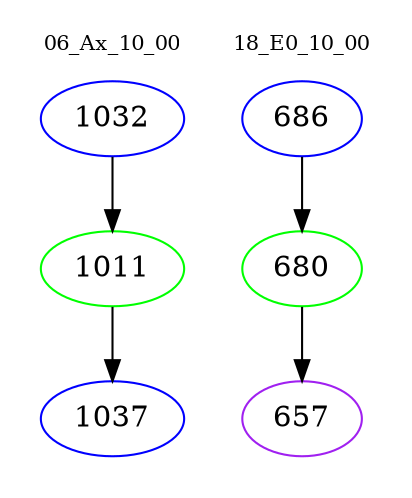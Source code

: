 digraph{
subgraph cluster_0 {
color = white
label = "06_Ax_10_00";
fontsize=10;
T0_1032 [label="1032", color="blue"]
T0_1032 -> T0_1011 [color="black"]
T0_1011 [label="1011", color="green"]
T0_1011 -> T0_1037 [color="black"]
T0_1037 [label="1037", color="blue"]
}
subgraph cluster_1 {
color = white
label = "18_E0_10_00";
fontsize=10;
T1_686 [label="686", color="blue"]
T1_686 -> T1_680 [color="black"]
T1_680 [label="680", color="green"]
T1_680 -> T1_657 [color="black"]
T1_657 [label="657", color="purple"]
}
}
